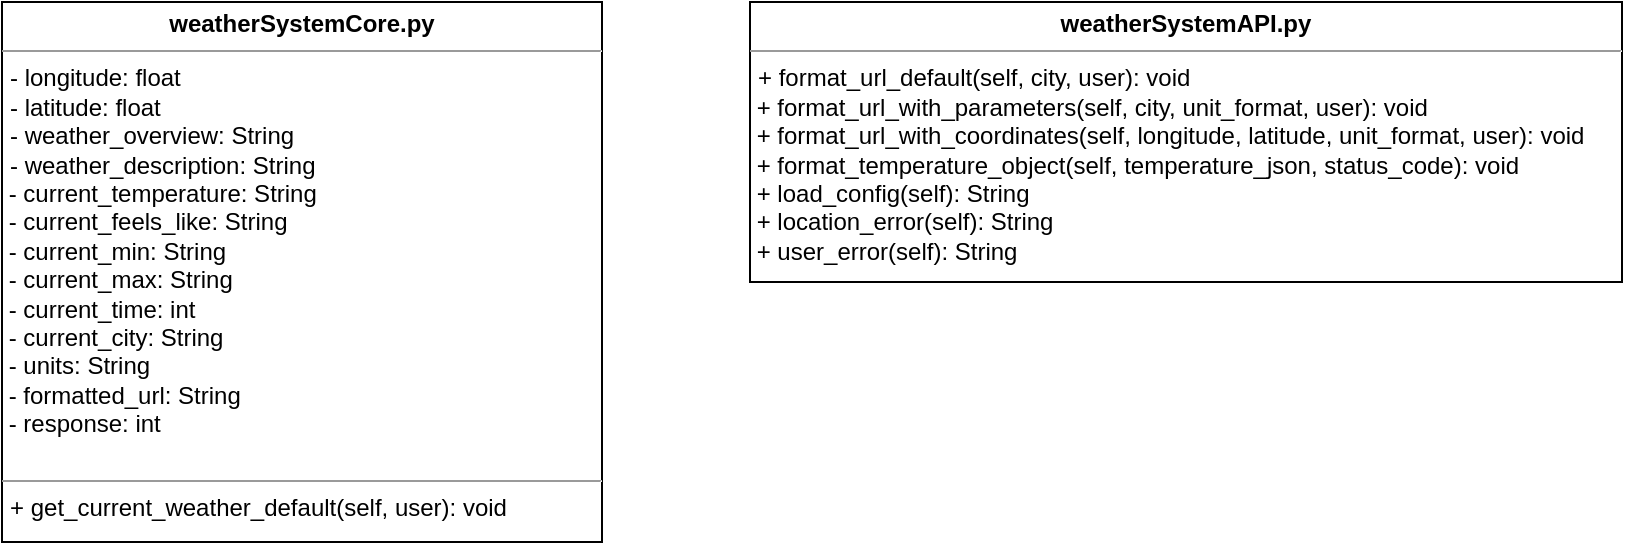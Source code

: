 <mxfile version="12.9.13" type="device"><diagram id="C5RBs43oDa-KdzZeNtuy" name="Page-1"><mxGraphModel dx="786" dy="486" grid="1" gridSize="10" guides="1" tooltips="1" connect="1" arrows="1" fold="1" page="1" pageScale="1" pageWidth="827" pageHeight="1169" math="0" shadow="0"><root><mxCell id="WIyWlLk6GJQsqaUBKTNV-0"/><mxCell id="WIyWlLk6GJQsqaUBKTNV-1" parent="WIyWlLk6GJQsqaUBKTNV-0"/><mxCell id="wMov6_E_Tm7_QuSsbDxC-0" value="&lt;p style=&quot;margin: 0px ; margin-top: 4px ; text-align: center&quot;&gt;&lt;b&gt;weatherSystemCore.py&lt;/b&gt;&lt;/p&gt;&lt;hr size=&quot;1&quot;&gt;&lt;p style=&quot;margin: 0px ; margin-left: 4px&quot;&gt;- longitude: float&lt;/p&gt;&lt;p style=&quot;margin: 0px ; margin-left: 4px&quot;&gt;- latitude: float&lt;/p&gt;&lt;p style=&quot;margin: 0px ; margin-left: 4px&quot;&gt;- weather_overview: String&lt;/p&gt;&lt;p style=&quot;margin: 0px ; margin-left: 4px&quot;&gt;&lt;span&gt;- weather_description: String&lt;/span&gt;&lt;/p&gt;&amp;nbsp;-&amp;nbsp;&lt;span&gt;current_temperature: String&lt;/span&gt;&lt;br&gt;&amp;nbsp;-&amp;nbsp;&lt;span&gt;current_feels_like: String&lt;/span&gt;&lt;br&gt;&amp;nbsp;-&amp;nbsp;&lt;span&gt;current_min: String&lt;/span&gt;&lt;br&gt;&amp;nbsp;-&amp;nbsp;&lt;span&gt;current_max: String&lt;/span&gt;&lt;br&gt;&amp;nbsp;-&amp;nbsp;&lt;span&gt;current_time: int&lt;/span&gt;&lt;br&gt;&amp;nbsp;-&amp;nbsp;&lt;span&gt;current_city: String&lt;/span&gt;&lt;br&gt;&amp;nbsp;-&amp;nbsp;&lt;span&gt;units: String&lt;/span&gt;&lt;br&gt;&amp;nbsp;-&amp;nbsp;&lt;span&gt;formatted_url: String&lt;/span&gt;&lt;br&gt;&amp;nbsp;-&amp;nbsp;&lt;span&gt;response: int&lt;/span&gt;&lt;br&gt;&lt;p style=&quot;margin: 0px ; margin-left: 4px&quot;&gt;&lt;br&gt;&lt;/p&gt;&lt;hr size=&quot;1&quot;&gt;&lt;p style=&quot;margin: 0px ; margin-left: 4px&quot;&gt;+ get_current_weather_default(self, user): void&lt;/p&gt;" style="verticalAlign=top;align=left;overflow=fill;fontSize=12;fontFamily=Helvetica;html=1;" parent="WIyWlLk6GJQsqaUBKTNV-1" vertex="1"><mxGeometry x="40" y="40" width="300" height="270" as="geometry"/></mxCell><mxCell id="wMov6_E_Tm7_QuSsbDxC-1" value="&lt;p style=&quot;margin: 0px ; margin-top: 4px ; text-align: center&quot;&gt;&lt;b&gt;weatherSystemAPI.py&lt;/b&gt;&lt;/p&gt;&lt;hr size=&quot;1&quot;&gt;&lt;p style=&quot;margin: 0px ; margin-left: 4px&quot;&gt;&lt;/p&gt;&lt;p style=&quot;margin: 0px ; margin-left: 4px&quot;&gt;&lt;span&gt;+ format_url_default(self, city, user): void&lt;/span&gt;&lt;span&gt;&amp;nbsp;&lt;/span&gt;&lt;/p&gt;&amp;nbsp;+ format_url_with_parameters(self, city, unit_format, user): void&lt;br&gt;&amp;nbsp;+&amp;nbsp;format_url_with_coordinates(self, longitude, latitude, unit_format, user): void&lt;br&gt;&amp;nbsp;+ format_temperature_object(self, temperature_json, status_code): void&lt;br&gt;&amp;nbsp;+&amp;nbsp;load_config(self): String&lt;br&gt;&amp;nbsp;+ location_error(self): String&lt;br&gt;&amp;nbsp;+&amp;nbsp;user_error(self): String&amp;nbsp;" style="verticalAlign=top;align=left;overflow=fill;fontSize=12;fontFamily=Helvetica;html=1;" parent="WIyWlLk6GJQsqaUBKTNV-1" vertex="1"><mxGeometry x="414" y="40" width="436" height="140" as="geometry"/></mxCell></root></mxGraphModel></diagram></mxfile>